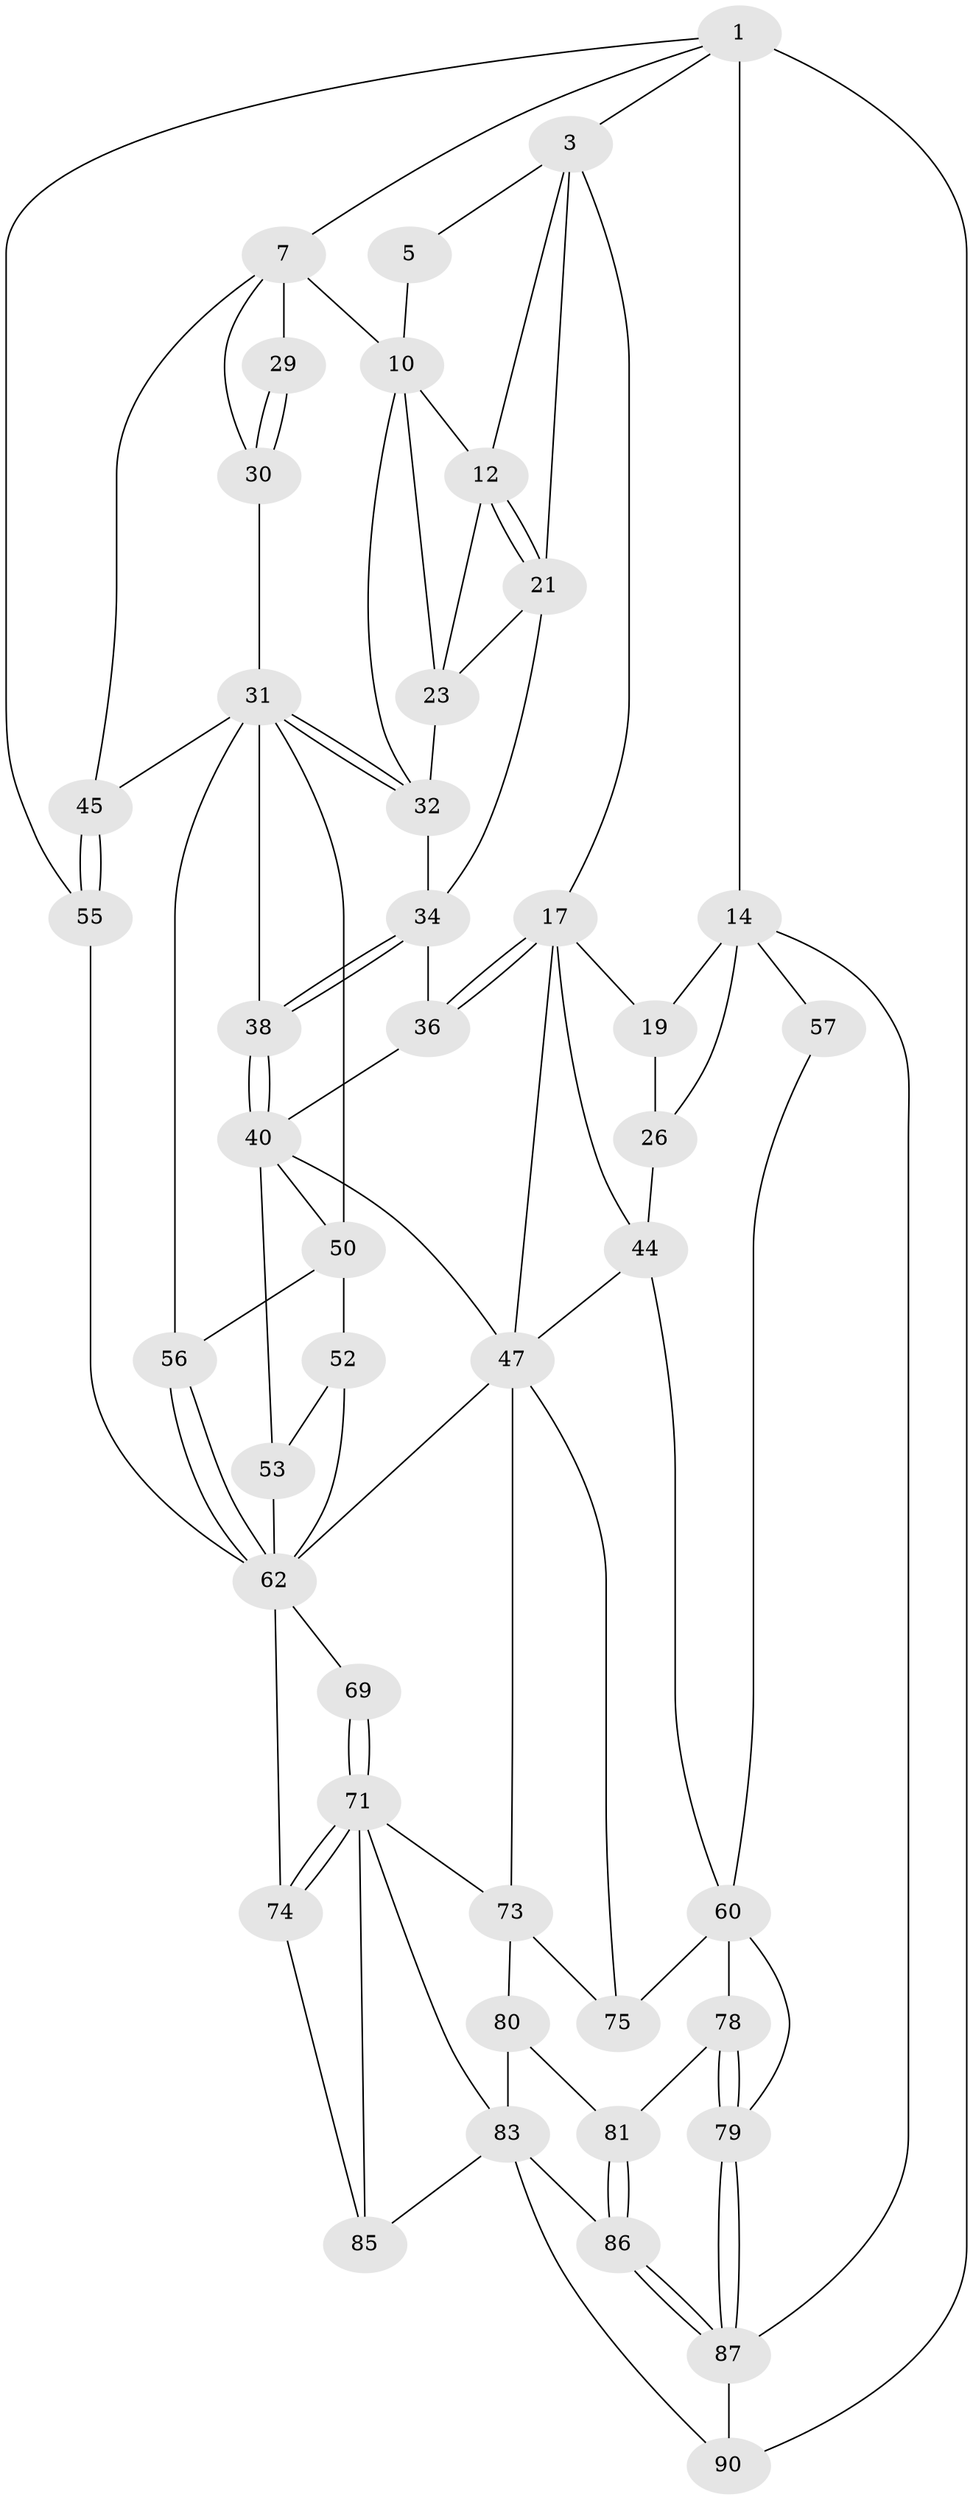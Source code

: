 // original degree distribution, {3: 0.022222222222222223, 4: 0.23333333333333334, 5: 0.5333333333333333, 6: 0.2111111111111111}
// Generated by graph-tools (version 1.1) at 2025/17/03/09/25 04:17:16]
// undirected, 45 vertices, 99 edges
graph export_dot {
graph [start="1"]
  node [color=gray90,style=filled];
  1 [pos="+0.7412951145282256+0",super="+6+2"];
  3 [pos="+0.36567230550534363+0",super="+4+16"];
  5 [pos="+0.7392281763685039+0"];
  7 [pos="+1+0",super="+8+39"];
  10 [pos="+0.7686157265231982+0.13037356483486987",super="+11+22"];
  12 [pos="+0.5582568413486986+0.12083051006094014",super="+13"];
  14 [pos="+0+0",super="+15+58+28"];
  17 [pos="+0.3499904682586801+0.32436972856973234",super="+18"];
  19 [pos="+0.3146211082557125+0.3170685572823042",super="+20"];
  21 [pos="+0.47348168588365835+0.24286708763557954",super="+25"];
  23 [pos="+0.616848218697747+0.17799146922216186",super="+24"];
  26 [pos="+0.12733122069617064+0.28385702791193035",super="+27"];
  29 [pos="+0.8621058782208227+0.25318469431711477"];
  30 [pos="+0.8791515806083259+0.29076985316415793"];
  31 [pos="+0.8436366653096947+0.34776193518441006",super="+37"];
  32 [pos="+0.6952175005649144+0.24616793525408825",super="+33"];
  34 [pos="+0.6377280714215398+0.33564282168326187",super="+35"];
  36 [pos="+0.49056354193797524+0.44489531189517"];
  38 [pos="+0.7148552373197594+0.42452642454810857"];
  40 [pos="+0.7139574230688672+0.42669833992161765",super="+41"];
  44 [pos="+0.13620186027290487+0.5126130571513049",super="+59"];
  45 [pos="+1+0.49829981349212976"];
  47 [pos="+0.48930158386669975+0.5621227433346547",super="+48"];
  50 [pos="+0.718386462964062+0.4487924396659051",super="+51"];
  52 [pos="+0.6649732382325371+0.5760778019329539"];
  53 [pos="+0.641382590651201+0.5779411833913469"];
  55 [pos="+1+1"];
  56 [pos="+0.8324571309085483+0.7211116784826261"];
  57 [pos="+0+0.6666071378156576"];
  60 [pos="+0+0.632657869615256",super="+76+61"];
  62 [pos="+0.83043202110895+0.7777175068689774",super="+63+70"];
  69 [pos="+0.586523394358658+0.6712922958737261"];
  71 [pos="+0.5803281881244938+0.7062434559181974",super="+72"];
  73 [pos="+0.3879156578187597+0.7005045333737681",super="+77"];
  74 [pos="+0.7553899525848701+0.8066551447332726"];
  75 [pos="+0.18239786666258606+0.7392093174535966"];
  78 [pos="+0.10823056376711707+0.8566651514930119"];
  79 [pos="+0.10205680142051439+0.8618270149486329"];
  80 [pos="+0.27595861696941576+0.8543095102489972"];
  81 [pos="+0.2657718030548381+0.8605416782009889"];
  83 [pos="+0.46325864106057796+0.9837767025416401",super="+89+84"];
  85 [pos="+0.7212588669059661+0.8168649012171049"];
  86 [pos="+0.14217270502184584+1"];
  87 [pos="+0.0209035641982016+1",super="+88"];
  90 [pos="+0.5081532984914202+1"];
  1 -- 7;
  1 -- 55;
  1 -- 90;
  1 -- 14 [weight=3];
  1 -- 3;
  3 -- 12;
  3 -- 5;
  3 -- 17;
  3 -- 21;
  5 -- 10;
  7 -- 10;
  7 -- 29 [weight=2];
  7 -- 45;
  7 -- 30;
  10 -- 12;
  10 -- 32;
  10 -- 23;
  12 -- 21;
  12 -- 21;
  12 -- 23;
  14 -- 57 [weight=2];
  14 -- 87;
  14 -- 19;
  14 -- 26;
  17 -- 36;
  17 -- 36;
  17 -- 19;
  17 -- 44;
  17 -- 47;
  19 -- 26 [weight=2];
  21 -- 34;
  21 -- 23;
  23 -- 32;
  26 -- 44;
  29 -- 30;
  29 -- 30;
  30 -- 31;
  31 -- 32;
  31 -- 32;
  31 -- 50;
  31 -- 38;
  31 -- 56;
  31 -- 45;
  32 -- 34;
  34 -- 38;
  34 -- 38;
  34 -- 36;
  36 -- 40;
  38 -- 40;
  38 -- 40;
  40 -- 50;
  40 -- 53;
  40 -- 47;
  44 -- 60;
  44 -- 47;
  45 -- 55;
  45 -- 55;
  47 -- 62;
  47 -- 73;
  47 -- 75;
  50 -- 56;
  50 -- 52;
  52 -- 53;
  52 -- 62;
  53 -- 62;
  55 -- 62;
  56 -- 62;
  56 -- 62;
  57 -- 60;
  60 -- 75;
  60 -- 78;
  60 -- 79;
  62 -- 69 [weight=2];
  62 -- 74;
  69 -- 71;
  69 -- 71;
  71 -- 74;
  71 -- 74;
  71 -- 73;
  71 -- 83;
  71 -- 85;
  73 -- 80;
  73 -- 75;
  74 -- 85;
  78 -- 79;
  78 -- 79;
  78 -- 81;
  79 -- 87;
  79 -- 87;
  80 -- 81;
  80 -- 83;
  81 -- 86;
  81 -- 86;
  83 -- 90;
  83 -- 85;
  83 -- 86;
  86 -- 87;
  86 -- 87;
  87 -- 90;
}
